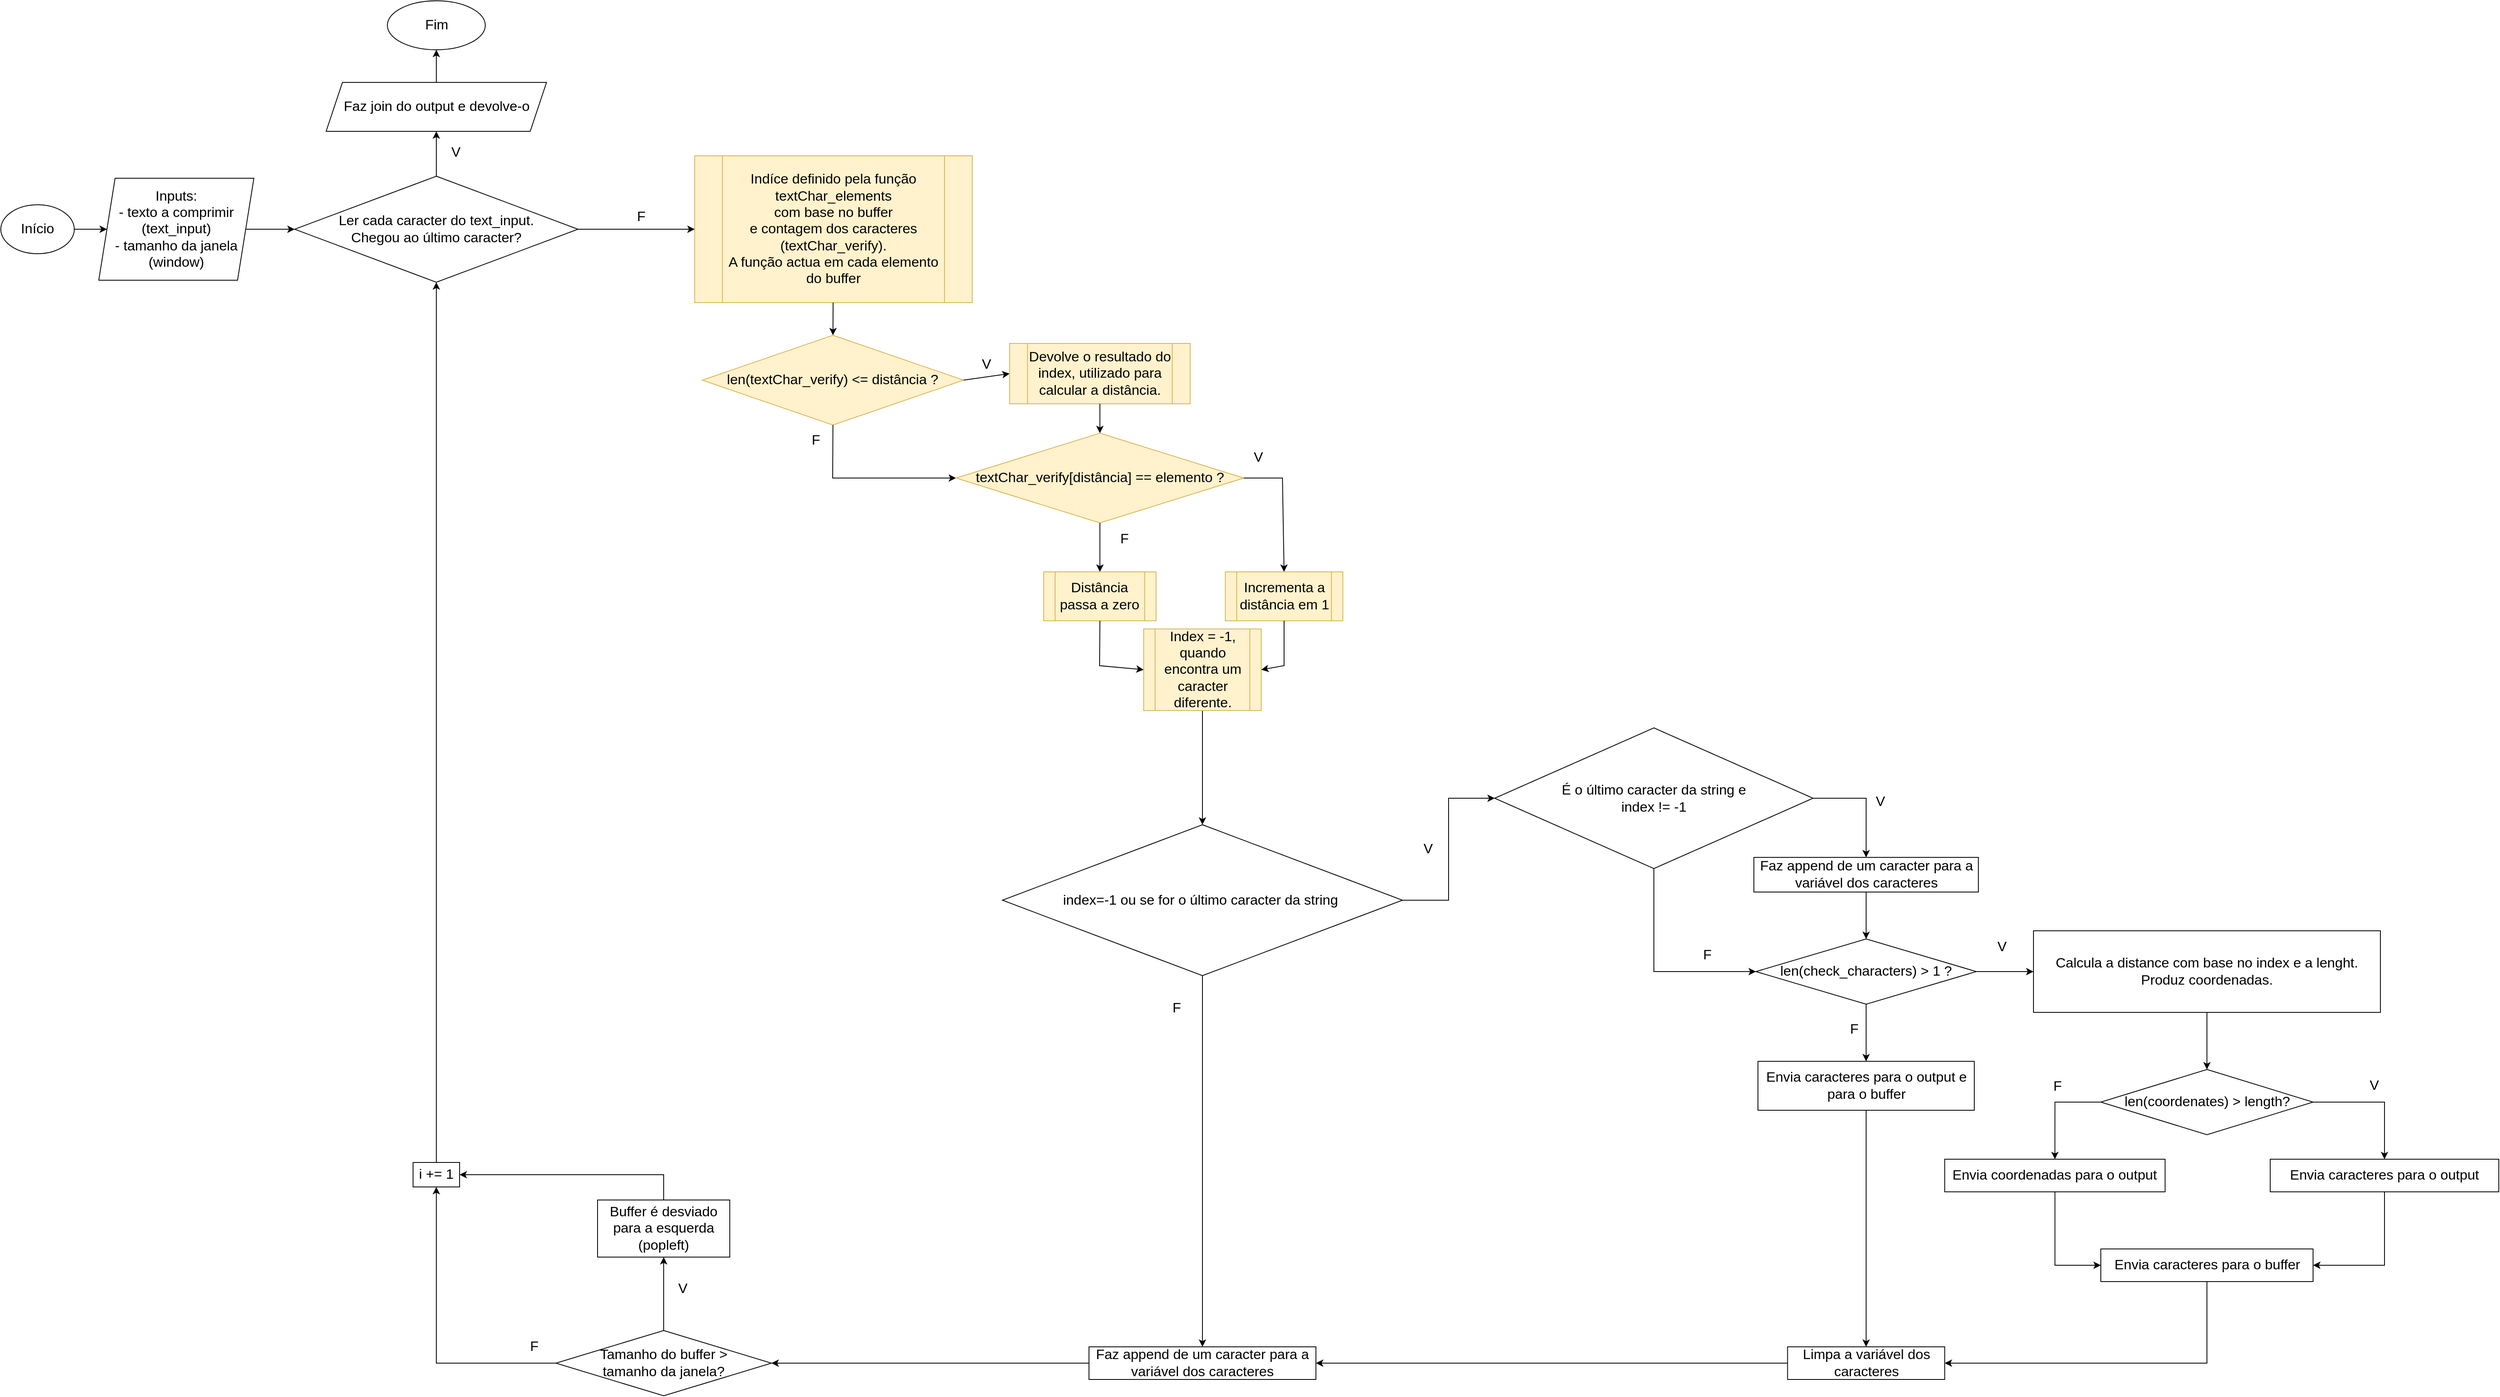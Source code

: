 <mxfile version="15.8.2" type="device"><diagram id="hglVHn5zDdBI-M0SS_Gl" name="Page-1"><mxGraphModel dx="4287" dy="1930" grid="1" gridSize="10" guides="1" tooltips="1" connect="1" arrows="1" fold="1" page="1" pageScale="1" pageWidth="827" pageHeight="1169" math="0" shadow="0"><root><mxCell id="0"/><mxCell id="1" parent="0"/><mxCell id="bUpZRpU2SzWd5fjF3Pnb-6" value="" style="edgeStyle=orthogonalEdgeStyle;rounded=0;orthogonalLoop=1;jettySize=auto;html=1;" parent="1" source="bUpZRpU2SzWd5fjF3Pnb-1" target="bUpZRpU2SzWd5fjF3Pnb-5" edge="1"><mxGeometry relative="1" as="geometry"/></mxCell><mxCell id="bUpZRpU2SzWd5fjF3Pnb-1" value="&lt;font style=&quot;font-size: 17px;&quot;&gt;Início&lt;/font&gt;" style="ellipse;whiteSpace=wrap;html=1;fontSize=17;" parent="1" vertex="1"><mxGeometry x="-220" y="580" width="90" height="60" as="geometry"/></mxCell><mxCell id="bUpZRpU2SzWd5fjF3Pnb-8" value="" style="edgeStyle=orthogonalEdgeStyle;rounded=0;orthogonalLoop=1;jettySize=auto;html=1;entryX=0;entryY=0.5;entryDx=0;entryDy=0;" parent="1" source="bUpZRpU2SzWd5fjF3Pnb-5" target="bUpZRpU2SzWd5fjF3Pnb-62" edge="1"><mxGeometry relative="1" as="geometry"><mxPoint x="150" y="610.071" as="targetPoint"/></mxGeometry></mxCell><mxCell id="bUpZRpU2SzWd5fjF3Pnb-5" value="Inputs:&lt;br&gt;&lt;div&gt;- texto a comprimir (text_input)&lt;br&gt;&lt;/div&gt;&lt;div&gt;- tamanho da janela (window)&lt;/div&gt;" style="shape=parallelogram;perimeter=parallelogramPerimeter;whiteSpace=wrap;html=1;fixedSize=1;fontSize=17;" parent="1" vertex="1"><mxGeometry x="-100" y="547.5" width="190" height="125" as="geometry"/></mxCell><mxCell id="bUpZRpU2SzWd5fjF3Pnb-11" value="Indíce definido pela função &lt;br style=&quot;font-size: 17px&quot;&gt;&lt;div style=&quot;font-size: 17px&quot;&gt;textChar_elements&lt;/div&gt;&lt;div style=&quot;font-size: 17px&quot;&gt;com base no buffer&lt;/div&gt;&lt;div style=&quot;font-size: 17px&quot;&gt;e contagem dos caracteres&lt;/div&gt;&lt;div style=&quot;font-size: 17px&quot;&gt;(textChar_verify). &lt;br&gt;&lt;/div&gt;&lt;div style=&quot;font-size: 17px&quot;&gt;A função actua em cada elemento do buffer&lt;br&gt;&lt;/div&gt;" style="shape=process;whiteSpace=wrap;html=1;backgroundOutline=1;fontSize=17;fillColor=#fff2cc;strokeColor=#d6b656;" parent="1" vertex="1"><mxGeometry x="630" y="520" width="340" height="180" as="geometry"/></mxCell><mxCell id="bUpZRpU2SzWd5fjF3Pnb-16" value="" style="endArrow=classic;html=1;rounded=0;fontSize=17;entryX=0.5;entryY=0;entryDx=0;entryDy=0;" parent="1" source="bUpZRpU2SzWd5fjF3Pnb-11" target="bUpZRpU2SzWd5fjF3Pnb-17" edge="1"><mxGeometry width="50" height="50" relative="1" as="geometry"><mxPoint x="799.37" y="680" as="sourcePoint"/><mxPoint x="683.87" y="646" as="targetPoint"/></mxGeometry></mxCell><mxCell id="bUpZRpU2SzWd5fjF3Pnb-17" value="&lt;div&gt;len(textChar_verify) &amp;lt;= distância ?&lt;/div&gt;" style="rhombus;whiteSpace=wrap;html=1;fontSize=17;fillColor=#fff2cc;strokeColor=#d6b656;" parent="1" vertex="1"><mxGeometry x="639.37" y="740" width="320" height="110" as="geometry"/></mxCell><mxCell id="bUpZRpU2SzWd5fjF3Pnb-18" value="F" style="endArrow=classic;html=1;rounded=0;fontSize=17;exitX=0.5;exitY=1;exitDx=0;exitDy=0;entryX=0;entryY=0.5;entryDx=0;entryDy=0;" parent="1" source="bUpZRpU2SzWd5fjF3Pnb-17" target="bUpZRpU2SzWd5fjF3Pnb-22" edge="1"><mxGeometry x="-0.823" y="-21" width="50" height="50" relative="1" as="geometry"><mxPoint x="840.62" y="886" as="sourcePoint"/><mxPoint x="920" y="950" as="targetPoint"/><mxPoint as="offset"/><Array as="points"><mxPoint x="799" y="915"/></Array></mxGeometry></mxCell><mxCell id="bUpZRpU2SzWd5fjF3Pnb-19" value="V" style="endArrow=classic;html=1;rounded=0;fontSize=17;entryX=0;entryY=0.5;entryDx=0;entryDy=0;exitX=1;exitY=0.5;exitDx=0;exitDy=0;" parent="1" source="bUpZRpU2SzWd5fjF3Pnb-17" target="bUpZRpU2SzWd5fjF3Pnb-20" edge="1"><mxGeometry x="0.087" y="15" width="50" height="50" relative="1" as="geometry"><mxPoint x="950" y="799" as="sourcePoint"/><mxPoint x="1364" y="789" as="targetPoint"/><mxPoint x="-1" as="offset"/></mxGeometry></mxCell><mxCell id="bUpZRpU2SzWd5fjF3Pnb-20" value="Devolve o resultado do index, utilizado para calcular a distância." style="shape=process;whiteSpace=wrap;html=1;backgroundOutline=1;fontSize=17;fillColor=#fff2cc;strokeColor=#d6b656;" parent="1" vertex="1"><mxGeometry x="1015.74" y="750" width="221.25" height="74" as="geometry"/></mxCell><mxCell id="bUpZRpU2SzWd5fjF3Pnb-21" value="" style="endArrow=classic;html=1;rounded=0;fontSize=17;exitX=0.5;exitY=1;exitDx=0;exitDy=0;entryX=0.5;entryY=0;entryDx=0;entryDy=0;" parent="1" source="bUpZRpU2SzWd5fjF3Pnb-20" target="bUpZRpU2SzWd5fjF3Pnb-22" edge="1"><mxGeometry width="50" height="50" relative="1" as="geometry"><mxPoint x="1973.875" y="939" as="sourcePoint"/><mxPoint x="2607" y="994" as="targetPoint"/></mxGeometry></mxCell><mxCell id="bUpZRpU2SzWd5fjF3Pnb-22" value="textChar_verify[distância] == elemento ?" style="rhombus;whiteSpace=wrap;html=1;fontSize=17;fillColor=#fff2cc;strokeColor=#d6b656;" parent="1" vertex="1"><mxGeometry x="950.12" y="860" width="352.5" height="110" as="geometry"/></mxCell><mxCell id="bUpZRpU2SzWd5fjF3Pnb-23" value="V" style="endArrow=classic;html=1;rounded=0;fontSize=17;exitX=1;exitY=0.5;exitDx=0;exitDy=0;entryX=0.5;entryY=0;entryDx=0;entryDy=0;" parent="1" source="bUpZRpU2SzWd5fjF3Pnb-22" target="bUpZRpU2SzWd5fjF3Pnb-26" edge="1"><mxGeometry x="-0.786" y="25" width="50" height="50" relative="1" as="geometry"><mxPoint x="980" y="990" as="sourcePoint"/><mxPoint x="1410" y="970" as="targetPoint"/><mxPoint as="offset"/><Array as="points"><mxPoint x="1350" y="915"/></Array></mxGeometry></mxCell><mxCell id="bUpZRpU2SzWd5fjF3Pnb-24" value="F" style="endArrow=classic;html=1;rounded=0;fontSize=17;exitX=0.5;exitY=1;exitDx=0;exitDy=0;entryX=0.5;entryY=0;entryDx=0;entryDy=0;" parent="1" source="bUpZRpU2SzWd5fjF3Pnb-22" target="bUpZRpU2SzWd5fjF3Pnb-25" edge="1"><mxGeometry x="-0.333" y="30" width="50" height="50" relative="1" as="geometry"><mxPoint x="2114" y="1432.0" as="sourcePoint"/><mxPoint x="2067" y="1074" as="targetPoint"/><mxPoint as="offset"/></mxGeometry></mxCell><mxCell id="bUpZRpU2SzWd5fjF3Pnb-25" value="&lt;div&gt;Distância passa a zero&lt;/div&gt;" style="shape=process;whiteSpace=wrap;html=1;backgroundOutline=1;fontSize=17;fillColor=#fff2cc;strokeColor=#d6b656;" parent="1" vertex="1"><mxGeometry x="1057.49" y="1030" width="137.76" height="60" as="geometry"/></mxCell><mxCell id="bUpZRpU2SzWd5fjF3Pnb-26" value="&lt;div&gt;Incrementa a distância em 1&lt;/div&gt;" style="shape=process;whiteSpace=wrap;html=1;backgroundOutline=1;fontSize=17;fillColor=#fff2cc;strokeColor=#d6b656;" parent="1" vertex="1"><mxGeometry x="1280" y="1030" width="144" height="60" as="geometry"/></mxCell><mxCell id="bUpZRpU2SzWd5fjF3Pnb-27" value="" style="endArrow=classic;html=1;rounded=0;fontSize=17;exitX=0.5;exitY=1;exitDx=0;exitDy=0;entryX=1;entryY=0.5;entryDx=0;entryDy=0;" parent="1" source="bUpZRpU2SzWd5fjF3Pnb-26" target="bUpZRpU2SzWd5fjF3Pnb-29" edge="1"><mxGeometry width="50" height="50" relative="1" as="geometry"><mxPoint x="1449" y="1324" as="sourcePoint"/><mxPoint x="1450" y="1160" as="targetPoint"/><Array as="points"><mxPoint x="1352" y="1145"/></Array></mxGeometry></mxCell><mxCell id="bUpZRpU2SzWd5fjF3Pnb-28" value="" style="endArrow=classic;html=1;rounded=0;fontSize=17;exitX=0.5;exitY=1;exitDx=0;exitDy=0;entryX=0;entryY=0.5;entryDx=0;entryDy=0;" parent="1" source="bUpZRpU2SzWd5fjF3Pnb-25" target="bUpZRpU2SzWd5fjF3Pnb-29" edge="1"><mxGeometry width="50" height="50" relative="1" as="geometry"><mxPoint x="1292" y="1194" as="sourcePoint"/><mxPoint x="1509" y="1234" as="targetPoint"/><Array as="points"><mxPoint x="1126" y="1145"/></Array></mxGeometry></mxCell><mxCell id="bUpZRpU2SzWd5fjF3Pnb-32" value="" style="edgeStyle=orthogonalEdgeStyle;rounded=0;orthogonalLoop=1;jettySize=auto;html=1;fontSize=17;" parent="1" source="bUpZRpU2SzWd5fjF3Pnb-29" target="bUpZRpU2SzWd5fjF3Pnb-31" edge="1"><mxGeometry relative="1" as="geometry"/></mxCell><mxCell id="bUpZRpU2SzWd5fjF3Pnb-29" value="Index = -1, quando encontra um caracter diferente." style="shape=process;whiteSpace=wrap;html=1;backgroundOutline=1;fontSize=17;fillColor=#fff2cc;strokeColor=#d6b656;" parent="1" vertex="1"><mxGeometry x="1180" y="1100" width="144" height="100" as="geometry"/></mxCell><mxCell id="bUpZRpU2SzWd5fjF3Pnb-36" value="F" style="edgeStyle=orthogonalEdgeStyle;rounded=0;orthogonalLoop=1;jettySize=auto;html=1;fontSize=17;" parent="1" source="bUpZRpU2SzWd5fjF3Pnb-31" target="bUpZRpU2SzWd5fjF3Pnb-35" edge="1"><mxGeometry x="-0.828" y="-32" relative="1" as="geometry"><mxPoint y="1" as="offset"/></mxGeometry></mxCell><mxCell id="bUpZRpU2SzWd5fjF3Pnb-38" value="V" style="edgeStyle=orthogonalEdgeStyle;rounded=0;orthogonalLoop=1;jettySize=auto;html=1;fontSize=17;" parent="1" source="bUpZRpU2SzWd5fjF3Pnb-31" target="bUpZRpU2SzWd5fjF3Pnb-37" edge="1"><mxGeometry x="-0.001" y="27" relative="1" as="geometry"><mxPoint x="1" as="offset"/></mxGeometry></mxCell><mxCell id="bUpZRpU2SzWd5fjF3Pnb-31" value="&lt;div&gt;index=-1 ou se for o último caracter da string&amp;nbsp;&lt;/div&gt;" style="rhombus;whiteSpace=wrap;html=1;fontSize=17;" parent="1" vertex="1"><mxGeometry x="1007" y="1340" width="490" height="185" as="geometry"/></mxCell><mxCell id="bUpZRpU2SzWd5fjF3Pnb-68" value="" style="edgeStyle=orthogonalEdgeStyle;rounded=0;orthogonalLoop=1;jettySize=auto;html=1;fontSize=17;" parent="1" source="bUpZRpU2SzWd5fjF3Pnb-35" target="bUpZRpU2SzWd5fjF3Pnb-67" edge="1"><mxGeometry relative="1" as="geometry"/></mxCell><mxCell id="bUpZRpU2SzWd5fjF3Pnb-35" value="Faz append de um caracter para a variável dos caracteres" style="whiteSpace=wrap;html=1;fontSize=17;" parent="1" vertex="1"><mxGeometry x="1113" y="1980" width="278" height="40" as="geometry"/></mxCell><mxCell id="bUpZRpU2SzWd5fjF3Pnb-40" value="V" style="edgeStyle=orthogonalEdgeStyle;rounded=0;orthogonalLoop=1;jettySize=auto;html=1;fontSize=17;entryX=0.5;entryY=0;entryDx=0;entryDy=0;exitX=1;exitY=0.5;exitDx=0;exitDy=0;" parent="1" source="bUpZRpU2SzWd5fjF3Pnb-37" target="bUpZRpU2SzWd5fjF3Pnb-39" edge="1"><mxGeometry y="18" relative="1" as="geometry"><mxPoint x="-1" as="offset"/></mxGeometry></mxCell><mxCell id="bUpZRpU2SzWd5fjF3Pnb-42" value="F" style="edgeStyle=orthogonalEdgeStyle;rounded=0;orthogonalLoop=1;jettySize=auto;html=1;fontSize=17;entryX=0;entryY=0.5;entryDx=0;entryDy=0;" parent="1" source="bUpZRpU2SzWd5fjF3Pnb-37" target="bUpZRpU2SzWd5fjF3Pnb-41" edge="1"><mxGeometry x="0.522" y="20" relative="1" as="geometry"><mxPoint as="offset"/></mxGeometry></mxCell><mxCell id="bUpZRpU2SzWd5fjF3Pnb-37" value="&lt;div&gt;É o último caracter da string e&lt;/div&gt;&lt;div&gt;index != -1&lt;/div&gt;" style="rhombus;whiteSpace=wrap;html=1;fontSize=17;" parent="1" vertex="1"><mxGeometry x="1610" y="1221.25" width="390" height="172.5" as="geometry"/></mxCell><mxCell id="bUpZRpU2SzWd5fjF3Pnb-39" value="Faz append de um caracter para a variável dos caracteres" style="whiteSpace=wrap;html=1;fontSize=17;" parent="1" vertex="1"><mxGeometry x="1927.5" y="1380" width="275" height="42.5" as="geometry"/></mxCell><mxCell id="bUpZRpU2SzWd5fjF3Pnb-44" value="V" style="edgeStyle=orthogonalEdgeStyle;rounded=0;orthogonalLoop=1;jettySize=auto;html=1;fontSize=17;" parent="1" source="bUpZRpU2SzWd5fjF3Pnb-41" target="bUpZRpU2SzWd5fjF3Pnb-43" edge="1"><mxGeometry x="-0.143" y="30" relative="1" as="geometry"><mxPoint x="1" as="offset"/></mxGeometry></mxCell><mxCell id="bUpZRpU2SzWd5fjF3Pnb-55" value="F" style="edgeStyle=orthogonalEdgeStyle;rounded=0;orthogonalLoop=1;jettySize=auto;html=1;fontSize=17;" parent="1" source="bUpZRpU2SzWd5fjF3Pnb-41" target="bUpZRpU2SzWd5fjF3Pnb-54" edge="1"><mxGeometry x="-0.111" y="-15" relative="1" as="geometry"><mxPoint as="offset"/></mxGeometry></mxCell><mxCell id="bUpZRpU2SzWd5fjF3Pnb-41" value="len(check_characters) &amp;gt; 1 ?" style="rhombus;whiteSpace=wrap;html=1;fontSize=17;" parent="1" vertex="1"><mxGeometry x="1930" y="1480" width="270" height="80" as="geometry"/></mxCell><mxCell id="bUpZRpU2SzWd5fjF3Pnb-46" value="" style="edgeStyle=orthogonalEdgeStyle;rounded=0;orthogonalLoop=1;jettySize=auto;html=1;fontSize=17;exitX=0.5;exitY=1;exitDx=0;exitDy=0;" parent="1" source="bUpZRpU2SzWd5fjF3Pnb-43" target="bUpZRpU2SzWd5fjF3Pnb-45" edge="1"><mxGeometry relative="1" as="geometry"/></mxCell><mxCell id="bUpZRpU2SzWd5fjF3Pnb-43" value="Calcula a distance com base no index e a lenght. Produz coordenadas." style="whiteSpace=wrap;html=1;fontSize=17;" parent="1" vertex="1"><mxGeometry x="2270" y="1470" width="425" height="100" as="geometry"/></mxCell><mxCell id="bUpZRpU2SzWd5fjF3Pnb-48" value="V" style="edgeStyle=orthogonalEdgeStyle;rounded=0;orthogonalLoop=1;jettySize=auto;html=1;fontSize=17;exitX=1;exitY=0.5;exitDx=0;exitDy=0;" parent="1" source="bUpZRpU2SzWd5fjF3Pnb-45" target="bUpZRpU2SzWd5fjF3Pnb-47" edge="1"><mxGeometry x="-0.067" y="20" relative="1" as="geometry"><mxPoint x="1" as="offset"/></mxGeometry></mxCell><mxCell id="bUpZRpU2SzWd5fjF3Pnb-45" value="len(coordenates) &amp;gt; length?" style="rhombus;whiteSpace=wrap;html=1;fontSize=17;" parent="1" vertex="1"><mxGeometry x="2352.5" y="1640" width="260" height="80" as="geometry"/></mxCell><mxCell id="bUpZRpU2SzWd5fjF3Pnb-47" value="&lt;div&gt;Envia caracteres para o output&lt;/div&gt;" style="whiteSpace=wrap;html=1;fontSize=17;" parent="1" vertex="1"><mxGeometry x="2560" y="1750" width="280" height="40" as="geometry"/></mxCell><mxCell id="bUpZRpU2SzWd5fjF3Pnb-52" value="" style="edgeStyle=orthogonalEdgeStyle;rounded=0;orthogonalLoop=1;jettySize=auto;html=1;fontSize=17;entryX=0;entryY=0.5;entryDx=0;entryDy=0;" parent="1" source="bUpZRpU2SzWd5fjF3Pnb-49" target="bUpZRpU2SzWd5fjF3Pnb-51" edge="1"><mxGeometry relative="1" as="geometry"/></mxCell><mxCell id="bUpZRpU2SzWd5fjF3Pnb-49" value="Envia coordenadas para o output" style="whiteSpace=wrap;html=1;fontSize=17;" parent="1" vertex="1"><mxGeometry x="2161.25" y="1750" width="270" height="40" as="geometry"/></mxCell><mxCell id="bUpZRpU2SzWd5fjF3Pnb-50" value="F" style="edgeStyle=orthogonalEdgeStyle;rounded=0;orthogonalLoop=1;jettySize=auto;html=1;fontSize=17;exitX=0;exitY=0.5;exitDx=0;exitDy=0;entryX=0.5;entryY=0;entryDx=0;entryDy=0;" parent="1" source="bUpZRpU2SzWd5fjF3Pnb-45" target="bUpZRpU2SzWd5fjF3Pnb-49" edge="1"><mxGeometry x="-0.143" y="-20" relative="1" as="geometry"><mxPoint x="3040" y="1530" as="sourcePoint"/><mxPoint x="3120" y="1530" as="targetPoint"/><mxPoint y="1" as="offset"/></mxGeometry></mxCell><mxCell id="bUpZRpU2SzWd5fjF3Pnb-58" value="" style="edgeStyle=orthogonalEdgeStyle;rounded=0;orthogonalLoop=1;jettySize=auto;html=1;fontSize=17;entryX=1;entryY=0.5;entryDx=0;entryDy=0;" parent="1" source="bUpZRpU2SzWd5fjF3Pnb-51" target="bUpZRpU2SzWd5fjF3Pnb-57" edge="1"><mxGeometry relative="1" as="geometry"><Array as="points"><mxPoint x="2483" y="2000"/></Array></mxGeometry></mxCell><mxCell id="bUpZRpU2SzWd5fjF3Pnb-51" value="&lt;div&gt;Envia caracteres para o buffer&lt;/div&gt;" style="whiteSpace=wrap;html=1;fontSize=17;" parent="1" vertex="1"><mxGeometry x="2352.5" y="1860" width="260" height="40" as="geometry"/></mxCell><mxCell id="bUpZRpU2SzWd5fjF3Pnb-53" value="" style="edgeStyle=orthogonalEdgeStyle;rounded=0;orthogonalLoop=1;jettySize=auto;html=1;fontSize=17;entryX=1;entryY=0.5;entryDx=0;entryDy=0;exitX=0.5;exitY=1;exitDx=0;exitDy=0;" parent="1" source="bUpZRpU2SzWd5fjF3Pnb-47" target="bUpZRpU2SzWd5fjF3Pnb-51" edge="1"><mxGeometry relative="1" as="geometry"><mxPoint x="2290" y="1800" as="sourcePoint"/><mxPoint x="2362.5" y="1890" as="targetPoint"/></mxGeometry></mxCell><mxCell id="bUpZRpU2SzWd5fjF3Pnb-54" value="Envia caracteres para o output e para o buffer" style="whiteSpace=wrap;html=1;fontSize=17;" parent="1" vertex="1"><mxGeometry x="1932.5" y="1630" width="265" height="60" as="geometry"/></mxCell><mxCell id="bUpZRpU2SzWd5fjF3Pnb-57" value="Limpa a variável dos caracteres" style="whiteSpace=wrap;html=1;fontSize=17;" parent="1" vertex="1"><mxGeometry x="1968.75" y="1980" width="192.5" height="40" as="geometry"/></mxCell><mxCell id="bUpZRpU2SzWd5fjF3Pnb-59" value="" style="edgeStyle=orthogonalEdgeStyle;rounded=0;orthogonalLoop=1;jettySize=auto;html=1;fontSize=17;exitX=0.5;exitY=1;exitDx=0;exitDy=0;entryX=0.5;entryY=0;entryDx=0;entryDy=0;" parent="1" source="bUpZRpU2SzWd5fjF3Pnb-54" target="bUpZRpU2SzWd5fjF3Pnb-57" edge="1"><mxGeometry relative="1" as="geometry"><mxPoint x="2492.526" y="1910" as="sourcePoint"/><mxPoint x="2065" y="2010" as="targetPoint"/></mxGeometry></mxCell><mxCell id="bUpZRpU2SzWd5fjF3Pnb-61" value="" style="edgeStyle=orthogonalEdgeStyle;rounded=0;orthogonalLoop=1;jettySize=auto;html=1;fontSize=17;entryX=1;entryY=0.5;entryDx=0;entryDy=0;exitX=0;exitY=0.5;exitDx=0;exitDy=0;" parent="1" source="bUpZRpU2SzWd5fjF3Pnb-57" target="bUpZRpU2SzWd5fjF3Pnb-35" edge="1"><mxGeometry relative="1" as="geometry"><mxPoint x="1745.276" y="2020" as="sourcePoint"/><mxPoint x="1424" y="2120" as="targetPoint"/><Array as="points"><mxPoint x="1600" y="2000"/><mxPoint x="1600" y="2000"/></Array></mxGeometry></mxCell><mxCell id="bUpZRpU2SzWd5fjF3Pnb-76" value="V" style="edgeStyle=orthogonalEdgeStyle;rounded=0;orthogonalLoop=1;jettySize=auto;html=1;fontSize=17;entryX=0.5;entryY=1;entryDx=0;entryDy=0;" parent="1" source="bUpZRpU2SzWd5fjF3Pnb-62" target="bUpZRpU2SzWd5fjF3Pnb-80" edge="1"><mxGeometry x="0.048" y="-23" relative="1" as="geometry"><mxPoint x="366.769" y="440" as="targetPoint"/><mxPoint as="offset"/></mxGeometry></mxCell><mxCell id="bUpZRpU2SzWd5fjF3Pnb-62" value="&lt;div&gt;Ler cada caracter do text_input.&lt;/div&gt;&lt;div&gt;Chegou ao último caracter?&lt;/div&gt;" style="rhombus;whiteSpace=wrap;html=1;fontSize=17;" parent="1" vertex="1"><mxGeometry x="140" y="545" width="347" height="130" as="geometry"/></mxCell><mxCell id="bUpZRpU2SzWd5fjF3Pnb-63" value="F" style="endArrow=classic;html=1;rounded=0;fontSize=17;exitX=1;exitY=0.5;exitDx=0;exitDy=0;" parent="1" source="bUpZRpU2SzWd5fjF3Pnb-62" target="bUpZRpU2SzWd5fjF3Pnb-11" edge="1"><mxGeometry x="0.087" y="15" width="50" height="50" relative="1" as="geometry"><mxPoint x="969.37" y="805" as="sourcePoint"/><mxPoint x="1025.74" y="805" as="targetPoint"/><mxPoint x="-1" as="offset"/></mxGeometry></mxCell><mxCell id="bUpZRpU2SzWd5fjF3Pnb-71" value="V" style="edgeStyle=orthogonalEdgeStyle;rounded=0;orthogonalLoop=1;jettySize=auto;html=1;fontSize=17;" parent="1" source="bUpZRpU2SzWd5fjF3Pnb-67" target="bUpZRpU2SzWd5fjF3Pnb-70" edge="1"><mxGeometry x="0.111" y="-23" relative="1" as="geometry"><mxPoint y="-1" as="offset"/></mxGeometry></mxCell><mxCell id="bUpZRpU2SzWd5fjF3Pnb-73" value="F" style="edgeStyle=orthogonalEdgeStyle;rounded=0;orthogonalLoop=1;jettySize=auto;html=1;fontSize=17;" parent="1" source="bUpZRpU2SzWd5fjF3Pnb-67" target="bUpZRpU2SzWd5fjF3Pnb-72" edge="1"><mxGeometry x="-0.85" y="-20" relative="1" as="geometry"><mxPoint as="offset"/></mxGeometry></mxCell><mxCell id="bUpZRpU2SzWd5fjF3Pnb-67" value="&lt;div&gt;Tamanho do buffer &amp;gt;&lt;/div&gt;&lt;div&gt;tamanho da janela?&lt;/div&gt;" style="rhombus;whiteSpace=wrap;html=1;fontSize=17;" parent="1" vertex="1"><mxGeometry x="460" y="1960" width="264" height="80" as="geometry"/></mxCell><mxCell id="bUpZRpU2SzWd5fjF3Pnb-70" value="Buffer é desviado para a esquerda (popleft)" style="whiteSpace=wrap;html=1;fontSize=17;" parent="1" vertex="1"><mxGeometry x="511" y="1800" width="162" height="70" as="geometry"/></mxCell><mxCell id="bUpZRpU2SzWd5fjF3Pnb-72" value="i += 1" style="whiteSpace=wrap;html=1;fontSize=17;" parent="1" vertex="1"><mxGeometry x="285" y="1754" width="57" height="30" as="geometry"/></mxCell><mxCell id="bUpZRpU2SzWd5fjF3Pnb-74" value="" style="edgeStyle=orthogonalEdgeStyle;rounded=0;orthogonalLoop=1;jettySize=auto;html=1;fontSize=17;exitX=0.5;exitY=0;exitDx=0;exitDy=0;entryX=1;entryY=0.5;entryDx=0;entryDy=0;" parent="1" source="bUpZRpU2SzWd5fjF3Pnb-70" target="bUpZRpU2SzWd5fjF3Pnb-72" edge="1"><mxGeometry relative="1" as="geometry"><mxPoint x="913" y="2010.0" as="sourcePoint"/><mxPoint x="734" y="2010.0" as="targetPoint"/></mxGeometry></mxCell><mxCell id="bUpZRpU2SzWd5fjF3Pnb-78" value="" style="edgeStyle=orthogonalEdgeStyle;rounded=0;orthogonalLoop=1;jettySize=auto;html=1;fontSize=17;exitX=0.5;exitY=0;exitDx=0;exitDy=0;" parent="1" source="bUpZRpU2SzWd5fjF3Pnb-80" target="bUpZRpU2SzWd5fjF3Pnb-77" edge="1"><mxGeometry relative="1" as="geometry"><mxPoint x="366.769" y="380" as="sourcePoint"/></mxGeometry></mxCell><mxCell id="bUpZRpU2SzWd5fjF3Pnb-77" value="Fim" style="ellipse;whiteSpace=wrap;html=1;fontSize=17;" parent="1" vertex="1"><mxGeometry x="253.5" y="330" width="120" height="60" as="geometry"/></mxCell><mxCell id="bUpZRpU2SzWd5fjF3Pnb-79" value="" style="edgeStyle=orthogonalEdgeStyle;rounded=0;orthogonalLoop=1;jettySize=auto;html=1;fontSize=17;entryX=0.5;entryY=1;entryDx=0;entryDy=0;exitX=0.5;exitY=0;exitDx=0;exitDy=0;" parent="1" source="bUpZRpU2SzWd5fjF3Pnb-72" target="bUpZRpU2SzWd5fjF3Pnb-62" edge="1"><mxGeometry x="-0.85" y="-20" relative="1" as="geometry"><mxPoint x="520.0" y="2010" as="sourcePoint"/><mxPoint x="360.0" y="1750" as="targetPoint"/><mxPoint as="offset"/></mxGeometry></mxCell><mxCell id="bUpZRpU2SzWd5fjF3Pnb-80" value="Faz join do output e devolve-o" style="shape=parallelogram;perimeter=parallelogramPerimeter;whiteSpace=wrap;html=1;fixedSize=1;fontSize=17;" parent="1" vertex="1"><mxGeometry x="178.5" y="430" width="270" height="60" as="geometry"/></mxCell><mxCell id="bUpZRpU2SzWd5fjF3Pnb-81" value="" style="edgeStyle=orthogonalEdgeStyle;rounded=0;orthogonalLoop=1;jettySize=auto;html=1;fontSize=17;exitX=0.5;exitY=1;exitDx=0;exitDy=0;" parent="1" source="bUpZRpU2SzWd5fjF3Pnb-39" edge="1"><mxGeometry x="-0.111" y="-15" relative="1" as="geometry"><mxPoint x="2075.0" y="1570" as="sourcePoint"/><mxPoint x="2065" y="1480" as="targetPoint"/><mxPoint as="offset"/></mxGeometry></mxCell></root></mxGraphModel></diagram></mxfile>